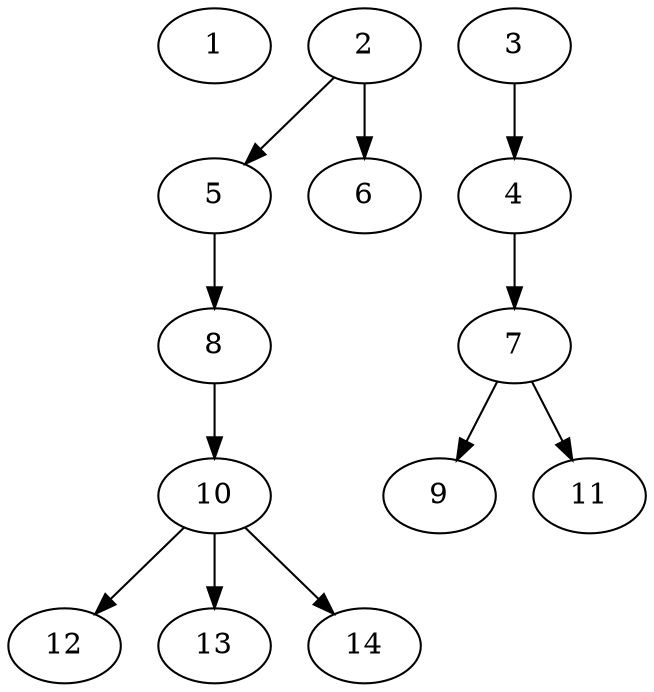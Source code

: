 // DAG (tier=1-easy, mode=compute, n=14, ccr=0.253, fat=0.423, density=0.243, regular=0.651, jump=0.002, mindata=262144, maxdata=2097152)
// DAG automatically generated by daggen at Sun Aug 24 16:33:32 2025
// /home/ermia/Project/Environments/daggen/bin/daggen --dot --ccr 0.253 --fat 0.423 --regular 0.651 --density 0.243 --jump 0.002 --mindata 262144 --maxdata 2097152 -n 14 
digraph G {
  1 [size="661403021277585", alpha="0.14", expect_size="330701510638792"]
  2 [size="665613328748282", alpha="0.13", expect_size="332806664374141"]
  2 -> 5 [size ="10503887781888"]
  2 -> 6 [size ="10503887781888"]
  3 [size="24982393111189356", alpha="0.01", expect_size="12491196555594678"]
  3 -> 4 [size ="15561236938752"]
  4 [size="3192835385986121728", alpha="0.04", expect_size="1596417692993060864"]
  4 -> 7 [size ="17346332721152"]
  5 [size="236096259668775", alpha="0.09", expect_size="118048129834387"]
  5 -> 8 [size ="12691125043200"]
  6 [size="118315135091766", alpha="0.06", expect_size="59157567545883"]
  7 [size="29508401183825224", alpha="0.10", expect_size="14754200591912612"]
  7 -> 9 [size ="22151168000000"]
  7 -> 11 [size ="22151168000000"]
  8 [size="1671668572666986496", alpha="0.03", expect_size="835834286333493248"]
  8 -> 10 [size ="11268257742848"]
  9 [size="774435891702694", alpha="0.03", expect_size="387217945851347"]
  10 [size="2871231885583843328", alpha="0.05", expect_size="1435615942791921664"]
  10 -> 12 [size ="16161022410752"]
  10 -> 13 [size ="16161022410752"]
  10 -> 14 [size ="16161022410752"]
  11 [size="44701375877597912", alpha="0.10", expect_size="22350687938798956"]
  12 [size="600733021242392576", alpha="0.17", expect_size="300366510621196288"]
  13 [size="102482207133663232", alpha="0.05", expect_size="51241103566831616"]
  14 [size="123221653231640", alpha="0.06", expect_size="61610826615820"]
}